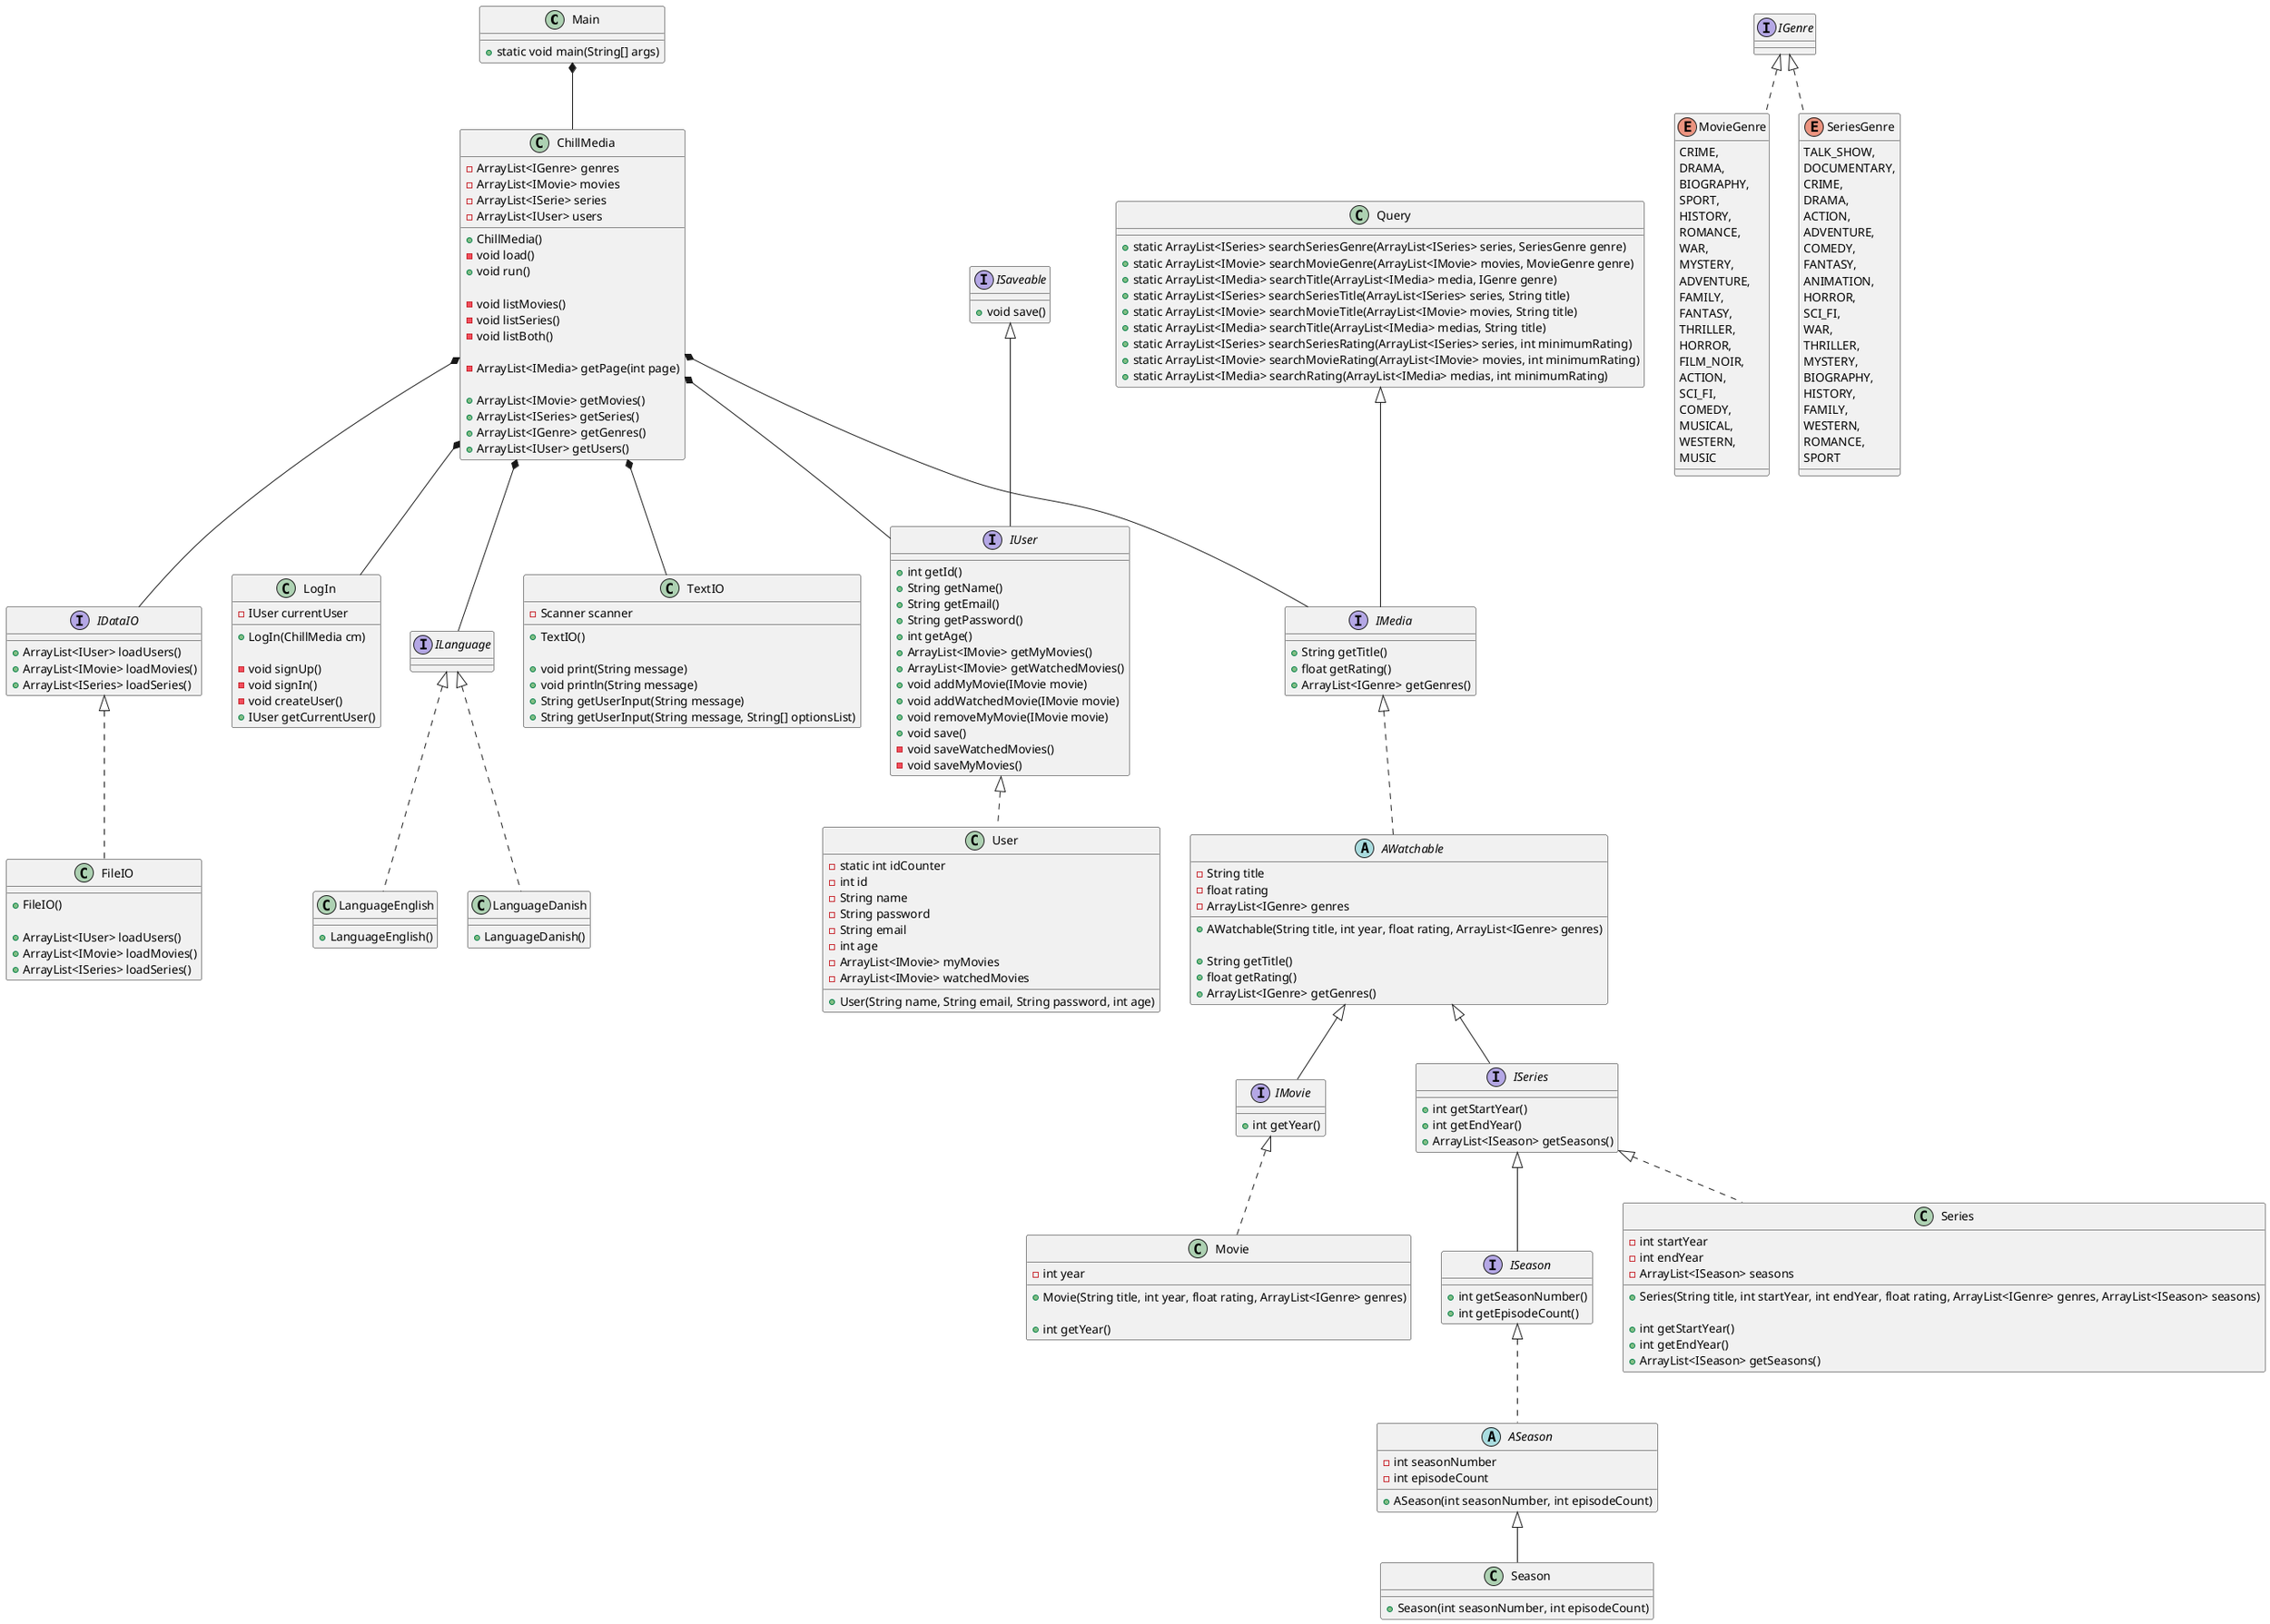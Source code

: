 @startuml

' *****************
' CLASS
' *****************

class Main {
    + static void main(String[] args)
}

' Main klassen
class ChillMedia {
    - ArrayList<IGenre> genres
    - ArrayList<IMovie> movies
    - ArrayList<ISerie> series
    - ArrayList<IUser> users

    + ChillMedia()
    - void load()
    + void run()

    - void listMovies()
    - void listSeries()
    - void listBoth()

    - ArrayList<IMedia> getPage(int page)

    + ArrayList<IMovie> getMovies()
    + ArrayList<ISeries> getSeries()
    + ArrayList<IGenre> getGenres()
    + ArrayList<IUser> getUsers()
}

class LogIn {
    - IUser currentUser

    + LogIn(ChillMedia cm)

    - void signUp()
    - void signIn()
    - void createUser()
    + IUser getCurrentUser()
}

class Query {
    ' STATIC CLASS, EVT. KUNNE MAN LAVE EN INSTANS AF DENNE
    ' OG BRUGE DEN I CHILLMEDIA OG DERFRA BRUGE QUERY
    + static ArrayList<ISeries> searchSeriesGenre(ArrayList<ISeries> series, SeriesGenre genre)
    + static ArrayList<IMovie> searchMovieGenre(ArrayList<IMovie> movies, MovieGenre genre)
    + static ArrayList<IMedia> searchTitle(ArrayList<IMedia> media, IGenre genre)
    + static ArrayList<ISeries> searchSeriesTitle(ArrayList<ISeries> series, String title)
    + static ArrayList<IMovie> searchMovieTitle(ArrayList<IMovie> movies, String title)
    + static ArrayList<IMedia> searchTitle(ArrayList<IMedia> medias, String title)
    + static ArrayList<ISeries> searchSeriesRating(ArrayList<ISeries> series, int minimumRating)
    + static ArrayList<IMovie> searchMovieRating(ArrayList<IMovie> movies, int minimumRating)
    + static ArrayList<IMedia> searchRating(ArrayList<IMedia> medias, int minimumRating)
}

class TextIO {
    - Scanner scanner

    + TextIO()

    + void print(String message)
    + void println(String message)
    + String getUserInput(String message)
    + String getUserInput(String message, String[] optionsList)
}

class FileIO implements IDataIO {
    + FileIO()

    + ArrayList<IUser> loadUsers()
    + ArrayList<IMovie> loadMovies()
    + ArrayList<ISeries> loadSeries()
}

class User implements IUser {
    - static int idCounter
    - int id
    - String name
    - String password
    - String email
    - int age
    - ArrayList<IMovie> myMovies
    - ArrayList<IMovie> watchedMovies

    + User(String name, String email, String password, int age)
}

class Movie implements IMovie {
    - int year

    + Movie(String title, int year, float rating, ArrayList<IGenre> genres)

    + int getYear()
}

class Series implements ISeries {
    - int startYear
    - int endYear
    - ArrayList<ISeason> seasons

    + Series(String title, int startYear, int endYear, float rating, ArrayList<IGenre> genres, ArrayList<ISeason> seasons)

    + int getStartYear()
    + int getEndYear()
    + ArrayList<ISeason> getSeasons()
}

class Season extends ASeason {
    + Season(int seasonNumber, int episodeCount)
}

class LanguageDanish implements ILanguage {
    + LanguageDanish()
}

class LanguageEnglish implements ILanguage {
    + LanguageEnglish()
}

' *****************
' ABSTRACT CLASS
' *****************

abstract class AWatchable implements IMedia {
    - String title
    - float rating
    - ArrayList<IGenre> genres

    + AWatchable(String title, int year, float rating, ArrayList<IGenre> genres)

    + String getTitle()
    + float getRating()
    + ArrayList<IGenre> getGenres()
}


abstract class ASeason implements ISeason {
    - int seasonNumber
    - int episodeCount

    + ASeason(int seasonNumber, int episodeCount)
}

' *****************
' INTERFACES
' *****************

interface IMedia extends Query {
    + String getTitle()
    + float getRating()
    + ArrayList<IGenre> getGenres()
}

interface ISeries extends AWatchable {
    + int getStartYear()
    + int getEndYear()
    + ArrayList<ISeason> getSeasons()
}

interface ISeason implements ISeries {
    + int getSeasonNumber()
    + int getEpisodeCount()
}

interface IMovie extends AWatchable {
    + int getYear()
}

interface IUser implements ISaveable {
    + int getId()
    + String getName()
    + String getEmail()
    + String getPassword()
    + int getAge()
    + ArrayList<IMovie> getMyMovies()
    + ArrayList<IMovie> getWatchedMovies()
    + void addMyMovie(IMovie movie)
    + void addWatchedMovie(IMovie movie)
    + void removeMyMovie(IMovie movie)
    + void save()
    - void saveWatchedMovies()
    - void saveMyMovies()
}

interface IDataIO {
    + ArrayList<IUser> loadUsers()
    + ArrayList<IMovie> loadMovies()
    + ArrayList<ISeries> loadSeries()
}

interface ILanguage {
    ' WILL MAKE THIS AT A LATER POINT
}

interface ISaveable {
    + void save()
}

interface IGenre { }

' *****************
' ENUMS
' *****************

enum MovieGenre implements IGenre {
    CRIME,
    DRAMA,
    BIOGRAPHY,
    SPORT,
    HISTORY,
    ROMANCE,
    WAR,
    MYSTERY,
    ADVENTURE,
    FAMILY,
    FANTASY,
    THRILLER,
    HORROR,
    FILM_NOIR,
    ACTION,
    SCI_FI,
    COMEDY,
    MUSICAL,
    WESTERN,
    MUSIC
}

enum SeriesGenre implements IGenre {
    TALK_SHOW,
    DOCUMENTARY,
    CRIME,
    DRAMA,
    ACTION,
    ADVENTURE,
    COMEDY,
    FANTASY,
    ANIMATION,
    HORROR,
    SCI_FI,
    WAR,
    THRILLER,
    MYSTERY,
    BIOGRAPHY,
    HISTORY,
    FAMILY,
    WESTERN,
    ROMANCE,
    SPORT
}

' *****************
' RELATIONS
' *****************

Main *-- ChillMedia

ChillMedia *-- IMedia
ChillMedia *-- TextIO
ChillMedia *-- IDataIO
ChillMedia *-- ILanguage
ChillMedia *-- IUser
ChillMedia *-- LogIn

@enduml